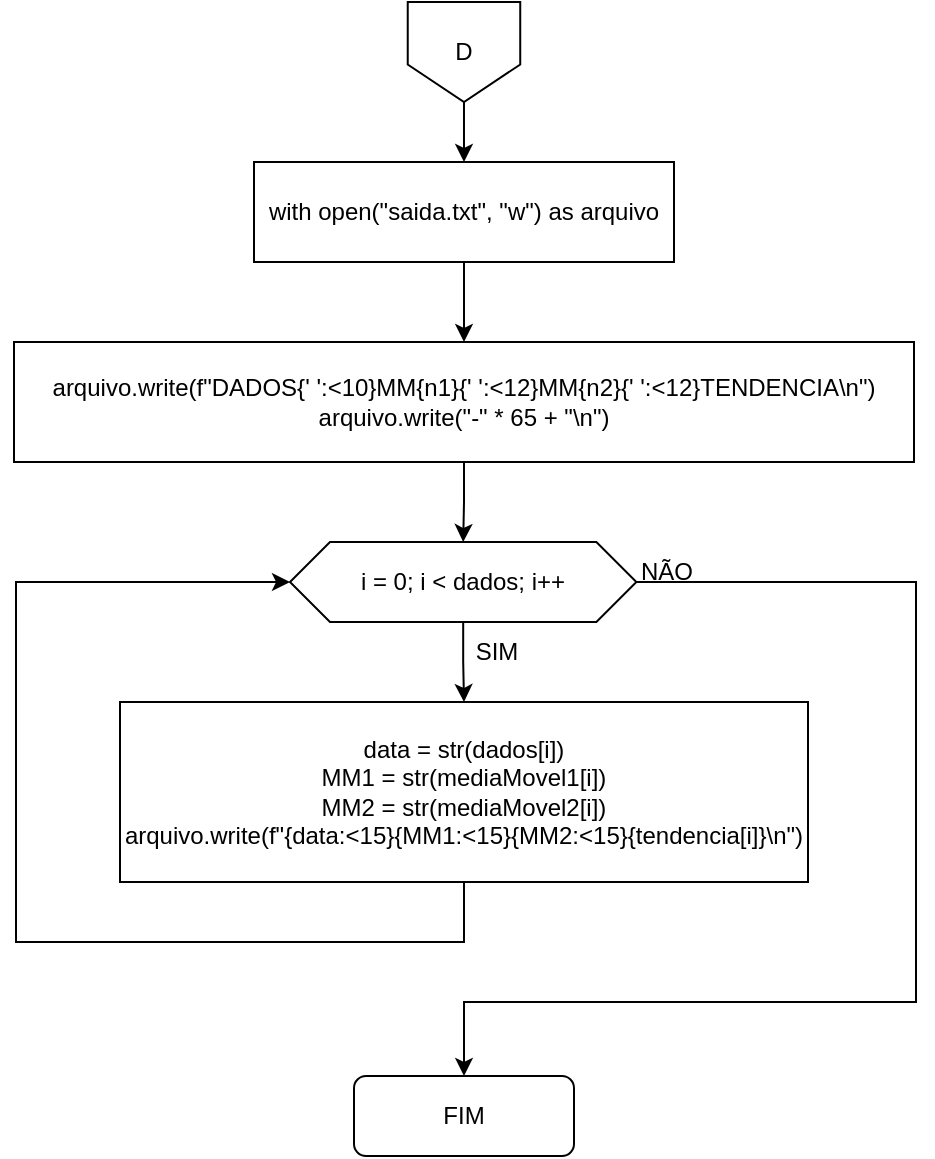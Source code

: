 <mxfile version="22.1.4" type="github">
  <diagram name="Página-1" id="gai0iji7muhxfKvl1AgR">
    <mxGraphModel dx="880" dy="2822" grid="1" gridSize="10" guides="1" tooltips="1" connect="1" arrows="1" fold="1" page="1" pageScale="1" pageWidth="827" pageHeight="1169" math="0" shadow="0">
      <root>
        <mxCell id="0" />
        <mxCell id="1" parent="0" />
        <mxCell id="N489NElOygrQdoBAMxFg-8" style="edgeStyle=orthogonalEdgeStyle;rounded=0;orthogonalLoop=1;jettySize=auto;html=1;exitX=0.5;exitY=1;exitDx=0;exitDy=0;entryX=0.5;entryY=0;entryDx=0;entryDy=0;" edge="1" parent="1" source="N489NElOygrQdoBAMxFg-1" target="N489NElOygrQdoBAMxFg-3">
          <mxGeometry relative="1" as="geometry" />
        </mxCell>
        <mxCell id="N489NElOygrQdoBAMxFg-1" value="D" style="shape=offPageConnector;whiteSpace=wrap;html=1;" vertex="1" parent="1">
          <mxGeometry x="385.87" y="-2310" width="56.25" height="50" as="geometry" />
        </mxCell>
        <mxCell id="N489NElOygrQdoBAMxFg-10" style="edgeStyle=orthogonalEdgeStyle;rounded=0;orthogonalLoop=1;jettySize=auto;html=1;exitX=0.5;exitY=1;exitDx=0;exitDy=0;entryX=0.5;entryY=0;entryDx=0;entryDy=0;" edge="1" parent="1" source="N489NElOygrQdoBAMxFg-3" target="N489NElOygrQdoBAMxFg-9">
          <mxGeometry relative="1" as="geometry" />
        </mxCell>
        <mxCell id="N489NElOygrQdoBAMxFg-3" value="with open(&quot;saida.txt&quot;, &quot;w&quot;) as arquivo" style="rounded=0;whiteSpace=wrap;html=1;" vertex="1" parent="1">
          <mxGeometry x="309" y="-2230" width="210" height="50" as="geometry" />
        </mxCell>
        <mxCell id="N489NElOygrQdoBAMxFg-12" style="edgeStyle=orthogonalEdgeStyle;rounded=0;orthogonalLoop=1;jettySize=auto;html=1;exitX=0.5;exitY=1;exitDx=0;exitDy=0;entryX=0.5;entryY=0;entryDx=0;entryDy=0;" edge="1" parent="1" source="N489NElOygrQdoBAMxFg-9" target="N489NElOygrQdoBAMxFg-11">
          <mxGeometry relative="1" as="geometry" />
        </mxCell>
        <mxCell id="N489NElOygrQdoBAMxFg-9" value="arquivo.write(f&quot;DADOS{&#39; &#39;:&amp;lt;10}MM{n1}{&#39; &#39;:&amp;lt;12}MM{n2}{&#39; &#39;:&amp;lt;12}TENDENCIA\n&quot;)&lt;br&gt;arquivo.write(&quot;-&quot; * 65 + &quot;\n&quot;)" style="rounded=0;whiteSpace=wrap;html=1;" vertex="1" parent="1">
          <mxGeometry x="189" y="-2140" width="450" height="60" as="geometry" />
        </mxCell>
        <mxCell id="N489NElOygrQdoBAMxFg-14" style="edgeStyle=orthogonalEdgeStyle;rounded=0;orthogonalLoop=1;jettySize=auto;html=1;exitX=0.5;exitY=1;exitDx=0;exitDy=0;entryX=0.5;entryY=0;entryDx=0;entryDy=0;" edge="1" parent="1" source="N489NElOygrQdoBAMxFg-11" target="N489NElOygrQdoBAMxFg-13">
          <mxGeometry relative="1" as="geometry" />
        </mxCell>
        <mxCell id="N489NElOygrQdoBAMxFg-19" style="edgeStyle=orthogonalEdgeStyle;rounded=0;orthogonalLoop=1;jettySize=auto;html=1;exitX=1;exitY=0.5;exitDx=0;exitDy=0;entryX=0.5;entryY=0;entryDx=0;entryDy=0;" edge="1" parent="1" source="N489NElOygrQdoBAMxFg-11" target="N489NElOygrQdoBAMxFg-17">
          <mxGeometry relative="1" as="geometry">
            <Array as="points">
              <mxPoint x="640" y="-2020" />
              <mxPoint x="640" y="-1810" />
              <mxPoint x="414" y="-1810" />
            </Array>
          </mxGeometry>
        </mxCell>
        <mxCell id="N489NElOygrQdoBAMxFg-11" value="i = 0; i &amp;lt; dados; i++" style="shape=hexagon;perimeter=hexagonPerimeter2;whiteSpace=wrap;html=1;fixedSize=1;" vertex="1" parent="1">
          <mxGeometry x="327" y="-2040" width="173.19" height="40" as="geometry" />
        </mxCell>
        <mxCell id="N489NElOygrQdoBAMxFg-15" style="edgeStyle=orthogonalEdgeStyle;rounded=0;orthogonalLoop=1;jettySize=auto;html=1;exitX=0.5;exitY=1;exitDx=0;exitDy=0;entryX=0;entryY=0.5;entryDx=0;entryDy=0;" edge="1" parent="1" source="N489NElOygrQdoBAMxFg-13" target="N489NElOygrQdoBAMxFg-11">
          <mxGeometry relative="1" as="geometry">
            <Array as="points">
              <mxPoint x="414" y="-1840" />
              <mxPoint x="190" y="-1840" />
              <mxPoint x="190" y="-2020" />
            </Array>
          </mxGeometry>
        </mxCell>
        <mxCell id="N489NElOygrQdoBAMxFg-13" value="data = str(dados[i]) &lt;br&gt;MM1 = str(mediaMovel1[i]) &lt;br&gt;MM2 = str(mediaMovel2[i])&lt;br&gt;arquivo.write(f&quot;{data:&amp;lt;15}{MM1:&amp;lt;15}{MM2:&amp;lt;15}{tendencia[i]}\n&quot;)" style="rounded=0;whiteSpace=wrap;html=1;" vertex="1" parent="1">
          <mxGeometry x="242" y="-1960" width="344" height="90" as="geometry" />
        </mxCell>
        <mxCell id="N489NElOygrQdoBAMxFg-17" value="FIM" style="rounded=1;whiteSpace=wrap;html=1;" vertex="1" parent="1">
          <mxGeometry x="359" y="-1773" width="110" height="40" as="geometry" />
        </mxCell>
        <mxCell id="N489NElOygrQdoBAMxFg-22" value="SIM" style="text;html=1;align=center;verticalAlign=middle;resizable=0;points=[];autosize=1;strokeColor=none;fillColor=none;" vertex="1" parent="1">
          <mxGeometry x="410" y="-2000" width="40" height="30" as="geometry" />
        </mxCell>
        <mxCell id="N489NElOygrQdoBAMxFg-23" value="NÃO" style="text;html=1;align=center;verticalAlign=middle;resizable=0;points=[];autosize=1;strokeColor=none;fillColor=none;" vertex="1" parent="1">
          <mxGeometry x="490" y="-2040" width="50" height="30" as="geometry" />
        </mxCell>
      </root>
    </mxGraphModel>
  </diagram>
</mxfile>
